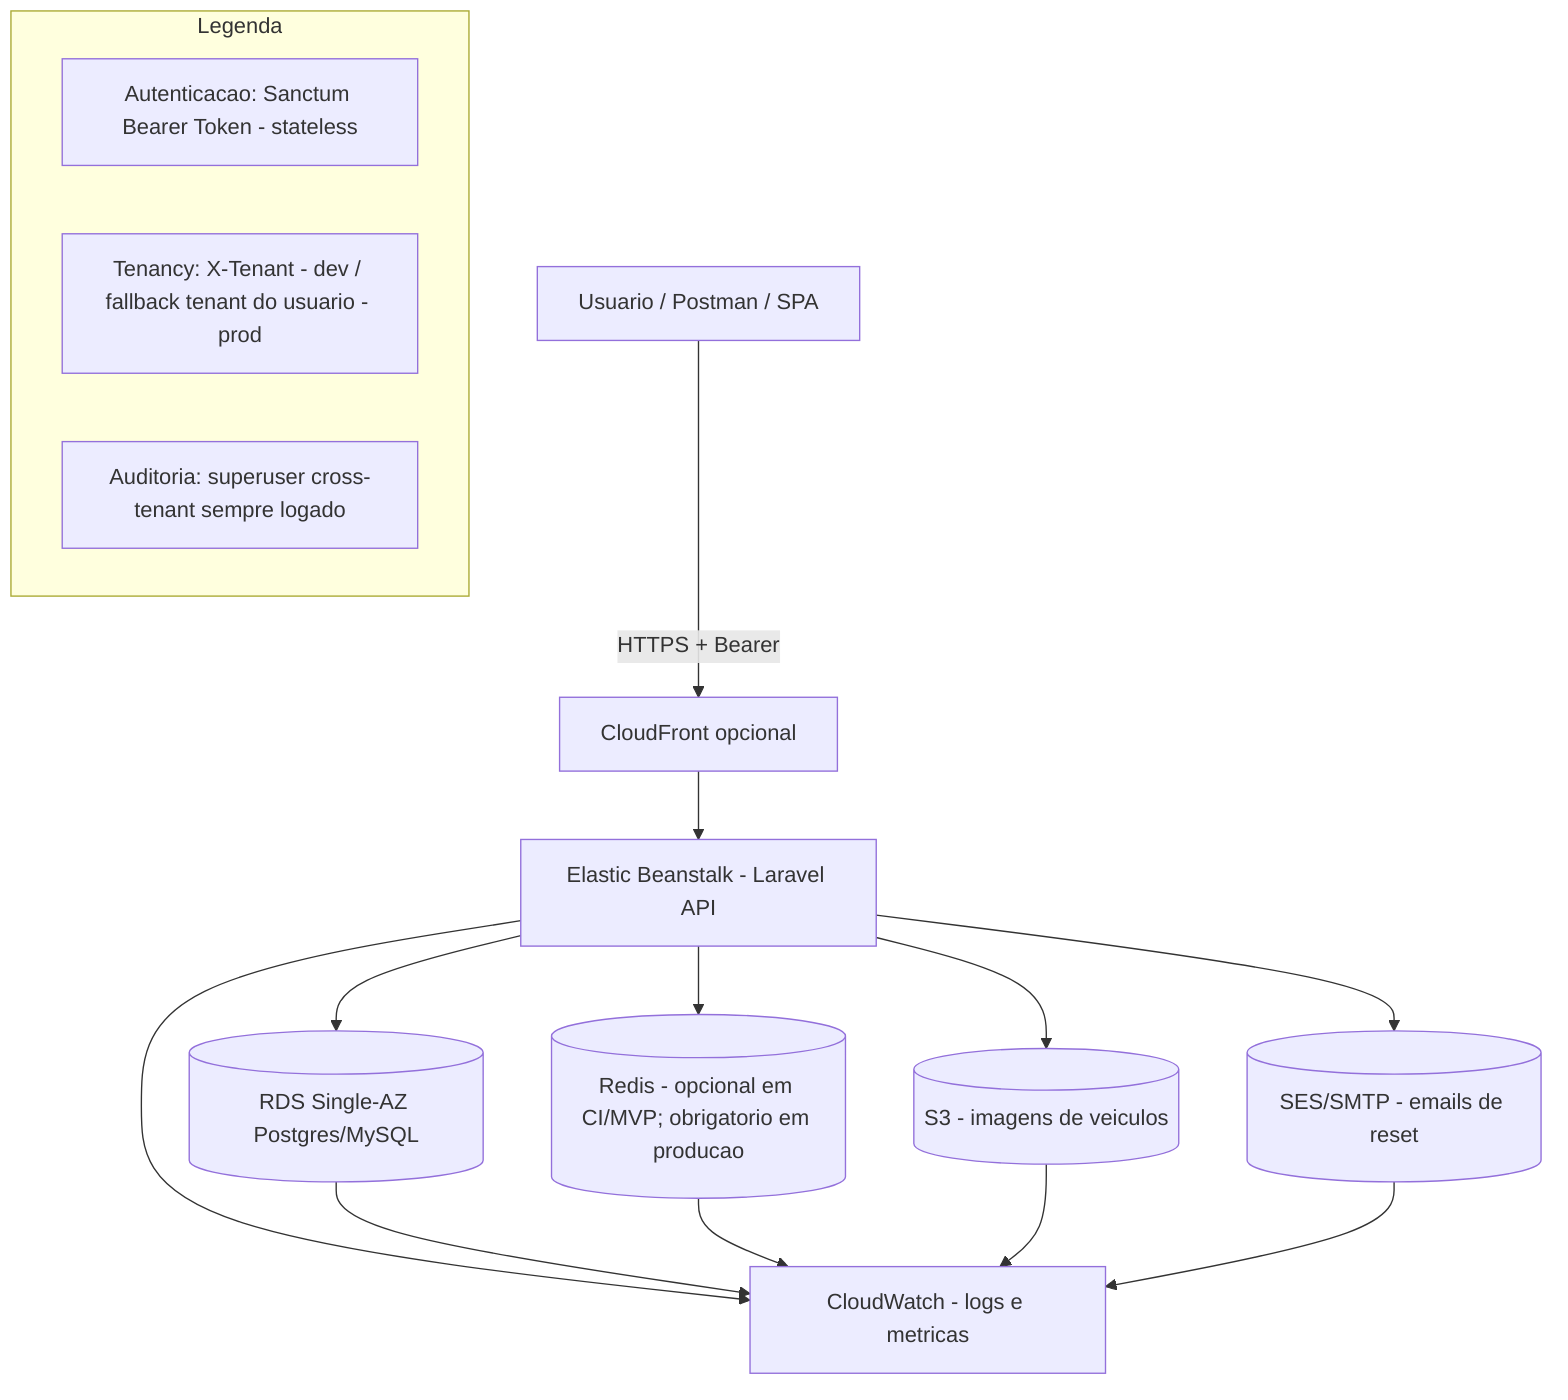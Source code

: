 flowchart TB
    U[Usuario / Postman / SPA] -->|HTTPS + Bearer| CF[CloudFront opcional]
    CF --> EB[Elastic Beanstalk - Laravel API]

    EB --> RDS[(RDS Single-AZ Postgres/MySQL)]
    EB --> Redis[(Redis - opcional em CI/MVP; obrigatorio em producao)]
    EB --> S3[(S3 - imagens de veiculos)]
    EB --> SES[(SES/SMTP - emails de reset)]
    EB --> CW[CloudWatch - logs e metricas]

    RDS --> CW
    Redis --> CW
    S3 --> CW
    SES --> CW

    subgraph LEGEND [Legenda]
        M1[Autenticacao: Sanctum Bearer Token - stateless]
        M2[Tenancy: X-Tenant - dev / fallback tenant do usuario - prod]
        M3[Auditoria: superuser cross-tenant sempre logado]
    end